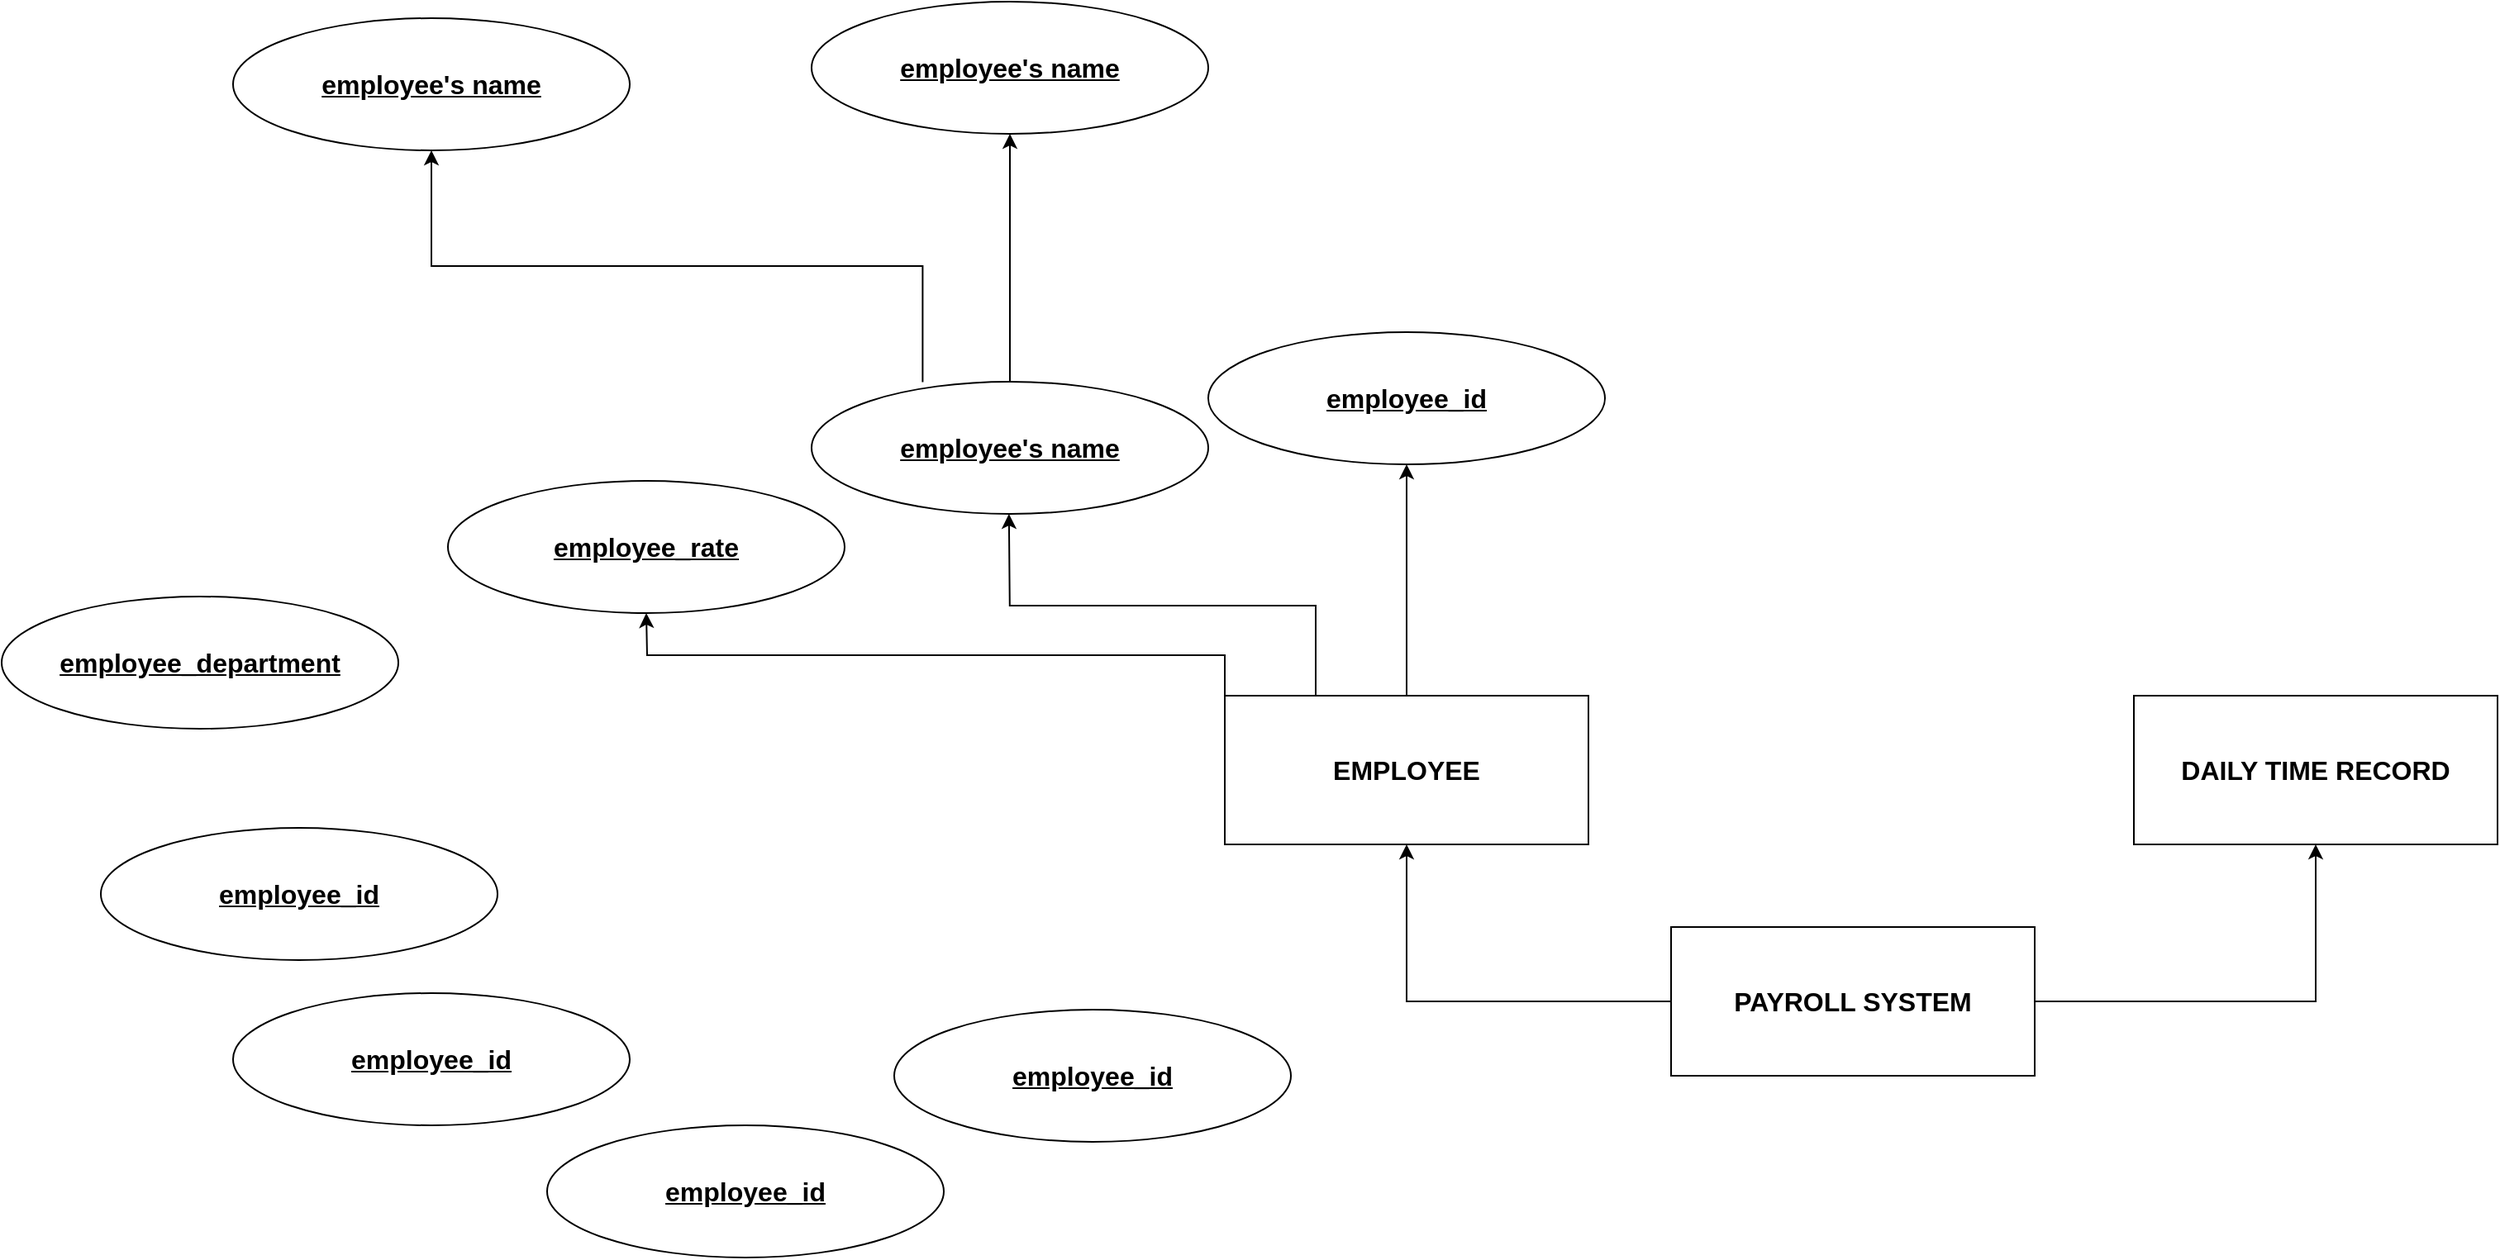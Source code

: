 <mxfile version="24.7.17">
  <diagram name="Page-1" id="g7HX3xHZX098qpuKRBNu">
    <mxGraphModel dx="2537" dy="2008" grid="1" gridSize="10" guides="1" tooltips="1" connect="1" arrows="1" fold="1" page="1" pageScale="1" pageWidth="850" pageHeight="1100" math="0" shadow="0">
      <root>
        <mxCell id="0" />
        <mxCell id="1" parent="0" />
        <mxCell id="pfuxYjEHpvVjRT3Tuvxd-5" value="" style="edgeStyle=orthogonalEdgeStyle;rounded=0;orthogonalLoop=1;jettySize=auto;html=1;" edge="1" parent="1" source="pfuxYjEHpvVjRT3Tuvxd-3" target="pfuxYjEHpvVjRT3Tuvxd-4">
          <mxGeometry relative="1" as="geometry" />
        </mxCell>
        <mxCell id="pfuxYjEHpvVjRT3Tuvxd-9" value="" style="edgeStyle=orthogonalEdgeStyle;rounded=0;orthogonalLoop=1;jettySize=auto;html=1;" edge="1" parent="1" source="pfuxYjEHpvVjRT3Tuvxd-3" target="pfuxYjEHpvVjRT3Tuvxd-8">
          <mxGeometry relative="1" as="geometry" />
        </mxCell>
        <mxCell id="pfuxYjEHpvVjRT3Tuvxd-3" value="&lt;font style=&quot;font-size: 16px;&quot;&gt;&lt;b&gt;PAYROLL SYSTEM&lt;/b&gt;&lt;/font&gt;" style="whiteSpace=wrap;html=1;align=center;" vertex="1" parent="1">
          <mxGeometry x="370" y="370" width="220" height="90" as="geometry" />
        </mxCell>
        <mxCell id="pfuxYjEHpvVjRT3Tuvxd-4" value="&lt;font style=&quot;font-size: 16px;&quot;&gt;&lt;b&gt;EMPLOYEE&lt;/b&gt;&lt;/font&gt;" style="whiteSpace=wrap;html=1;align=center;" vertex="1" parent="1">
          <mxGeometry x="100" y="230" width="220" height="90" as="geometry" />
        </mxCell>
        <mxCell id="pfuxYjEHpvVjRT3Tuvxd-8" value="&lt;font style=&quot;font-size: 16px;&quot;&gt;&lt;b&gt;DAILY TIME RECORD&lt;/b&gt;&lt;/font&gt;" style="whiteSpace=wrap;html=1;align=center;" vertex="1" parent="1">
          <mxGeometry x="650" y="230" width="220" height="90" as="geometry" />
        </mxCell>
        <mxCell id="pfuxYjEHpvVjRT3Tuvxd-12" value="&lt;font style=&quot;font-size: 16px;&quot;&gt;&lt;b&gt;&lt;u&gt;employee_id&lt;/u&gt;&lt;/b&gt;&lt;/font&gt;" style="ellipse;whiteSpace=wrap;html=1;align=center;" vertex="1" parent="1">
          <mxGeometry x="90" y="10" width="240" height="80" as="geometry" />
        </mxCell>
        <mxCell id="pfuxYjEHpvVjRT3Tuvxd-13" value="" style="edgeStyle=orthogonalEdgeStyle;rounded=0;orthogonalLoop=1;jettySize=auto;html=1;exitX=0.5;exitY=0;exitDx=0;exitDy=0;" edge="1" parent="1" source="pfuxYjEHpvVjRT3Tuvxd-4">
          <mxGeometry relative="1" as="geometry">
            <mxPoint x="370" y="185" as="sourcePoint" />
            <mxPoint x="210" y="90" as="targetPoint" />
          </mxGeometry>
        </mxCell>
        <mxCell id="pfuxYjEHpvVjRT3Tuvxd-14" value="&lt;font style=&quot;font-size: 16px;&quot;&gt;&lt;b&gt;&lt;u&gt;employee&#39;s name&lt;/u&gt;&lt;/b&gt;&lt;/font&gt;" style="ellipse;whiteSpace=wrap;html=1;align=center;" vertex="1" parent="1">
          <mxGeometry x="-150" y="40" width="240" height="80" as="geometry" />
        </mxCell>
        <mxCell id="pfuxYjEHpvVjRT3Tuvxd-15" value="&lt;font style=&quot;font-size: 16px;&quot;&gt;&lt;b&gt;&lt;u&gt;employee_rate&lt;/u&gt;&lt;/b&gt;&lt;/font&gt;" style="ellipse;whiteSpace=wrap;html=1;align=center;" vertex="1" parent="1">
          <mxGeometry x="-370" y="100" width="240" height="80" as="geometry" />
        </mxCell>
        <mxCell id="pfuxYjEHpvVjRT3Tuvxd-16" value="&lt;font style=&quot;font-size: 16px;&quot;&gt;&lt;b&gt;&lt;u&gt;employee_department&lt;/u&gt;&lt;/b&gt;&lt;/font&gt;" style="ellipse;whiteSpace=wrap;html=1;align=center;" vertex="1" parent="1">
          <mxGeometry x="-640" y="170" width="240" height="80" as="geometry" />
        </mxCell>
        <mxCell id="pfuxYjEHpvVjRT3Tuvxd-17" value="&lt;font style=&quot;font-size: 16px;&quot;&gt;&lt;b&gt;&lt;u&gt;employee_id&lt;/u&gt;&lt;/b&gt;&lt;/font&gt;" style="ellipse;whiteSpace=wrap;html=1;align=center;" vertex="1" parent="1">
          <mxGeometry x="-580" y="310" width="240" height="80" as="geometry" />
        </mxCell>
        <mxCell id="pfuxYjEHpvVjRT3Tuvxd-18" value="&lt;font style=&quot;font-size: 16px;&quot;&gt;&lt;b&gt;&lt;u&gt;employee_id&lt;/u&gt;&lt;/b&gt;&lt;/font&gt;" style="ellipse;whiteSpace=wrap;html=1;align=center;" vertex="1" parent="1">
          <mxGeometry x="-500" y="410" width="240" height="80" as="geometry" />
        </mxCell>
        <mxCell id="pfuxYjEHpvVjRT3Tuvxd-19" value="&lt;font style=&quot;font-size: 16px;&quot;&gt;&lt;b&gt;&lt;u&gt;employee_id&lt;/u&gt;&lt;/b&gt;&lt;/font&gt;" style="ellipse;whiteSpace=wrap;html=1;align=center;" vertex="1" parent="1">
          <mxGeometry x="-310" y="490" width="240" height="80" as="geometry" />
        </mxCell>
        <mxCell id="pfuxYjEHpvVjRT3Tuvxd-20" value="&lt;font style=&quot;font-size: 16px;&quot;&gt;&lt;b&gt;&lt;u&gt;employee_id&lt;/u&gt;&lt;/b&gt;&lt;/font&gt;" style="ellipse;whiteSpace=wrap;html=1;align=center;" vertex="1" parent="1">
          <mxGeometry x="-100" y="420" width="240" height="80" as="geometry" />
        </mxCell>
        <mxCell id="pfuxYjEHpvVjRT3Tuvxd-21" value="" style="edgeStyle=orthogonalEdgeStyle;rounded=0;orthogonalLoop=1;jettySize=auto;html=1;exitX=0.25;exitY=0;exitDx=0;exitDy=0;" edge="1" parent="1" source="pfuxYjEHpvVjRT3Tuvxd-4">
          <mxGeometry relative="1" as="geometry">
            <mxPoint x="-30.59" y="260" as="sourcePoint" />
            <mxPoint x="-30.59" y="120" as="targetPoint" />
          </mxGeometry>
        </mxCell>
        <mxCell id="pfuxYjEHpvVjRT3Tuvxd-22" value="&lt;font style=&quot;font-size: 16px;&quot;&gt;&lt;b&gt;&lt;u&gt;employee&#39;s name&lt;/u&gt;&lt;/b&gt;&lt;/font&gt;" style="ellipse;whiteSpace=wrap;html=1;align=center;" vertex="1" parent="1">
          <mxGeometry x="-500" y="-180" width="240" height="80" as="geometry" />
        </mxCell>
        <mxCell id="pfuxYjEHpvVjRT3Tuvxd-23" value="&lt;font style=&quot;font-size: 16px;&quot;&gt;&lt;b&gt;&lt;u&gt;employee&#39;s name&lt;/u&gt;&lt;/b&gt;&lt;/font&gt;" style="ellipse;whiteSpace=wrap;html=1;align=center;" vertex="1" parent="1">
          <mxGeometry x="-150" y="-190" width="240" height="80" as="geometry" />
        </mxCell>
        <mxCell id="pfuxYjEHpvVjRT3Tuvxd-24" value="" style="edgeStyle=orthogonalEdgeStyle;rounded=0;orthogonalLoop=1;jettySize=auto;html=1;exitX=0.5;exitY=0;exitDx=0;exitDy=0;entryX=0.5;entryY=1;entryDx=0;entryDy=0;" edge="1" parent="1" source="pfuxYjEHpvVjRT3Tuvxd-14" target="pfuxYjEHpvVjRT3Tuvxd-23">
          <mxGeometry relative="1" as="geometry">
            <mxPoint x="185.59" as="sourcePoint" />
            <mxPoint x="-3.553e-15" y="-110" as="targetPoint" />
          </mxGeometry>
        </mxCell>
        <mxCell id="pfuxYjEHpvVjRT3Tuvxd-25" value="" style="edgeStyle=orthogonalEdgeStyle;rounded=0;orthogonalLoop=1;jettySize=auto;html=1;exitX=0.28;exitY=0.003;exitDx=0;exitDy=0;exitPerimeter=0;entryX=0.5;entryY=1;entryDx=0;entryDy=0;" edge="1" parent="1" source="pfuxYjEHpvVjRT3Tuvxd-14" target="pfuxYjEHpvVjRT3Tuvxd-22">
          <mxGeometry relative="1" as="geometry">
            <mxPoint x="-34.41" y="60" as="sourcePoint" />
            <mxPoint x="-220" y="-50" as="targetPoint" />
          </mxGeometry>
        </mxCell>
        <mxCell id="pfuxYjEHpvVjRT3Tuvxd-26" value="" style="edgeStyle=orthogonalEdgeStyle;rounded=0;orthogonalLoop=1;jettySize=auto;html=1;exitX=0;exitY=0;exitDx=0;exitDy=0;" edge="1" parent="1" source="pfuxYjEHpvVjRT3Tuvxd-4">
          <mxGeometry relative="1" as="geometry">
            <mxPoint x="-64.41" y="290" as="sourcePoint" />
            <mxPoint x="-250" y="180" as="targetPoint" />
          </mxGeometry>
        </mxCell>
      </root>
    </mxGraphModel>
  </diagram>
</mxfile>
